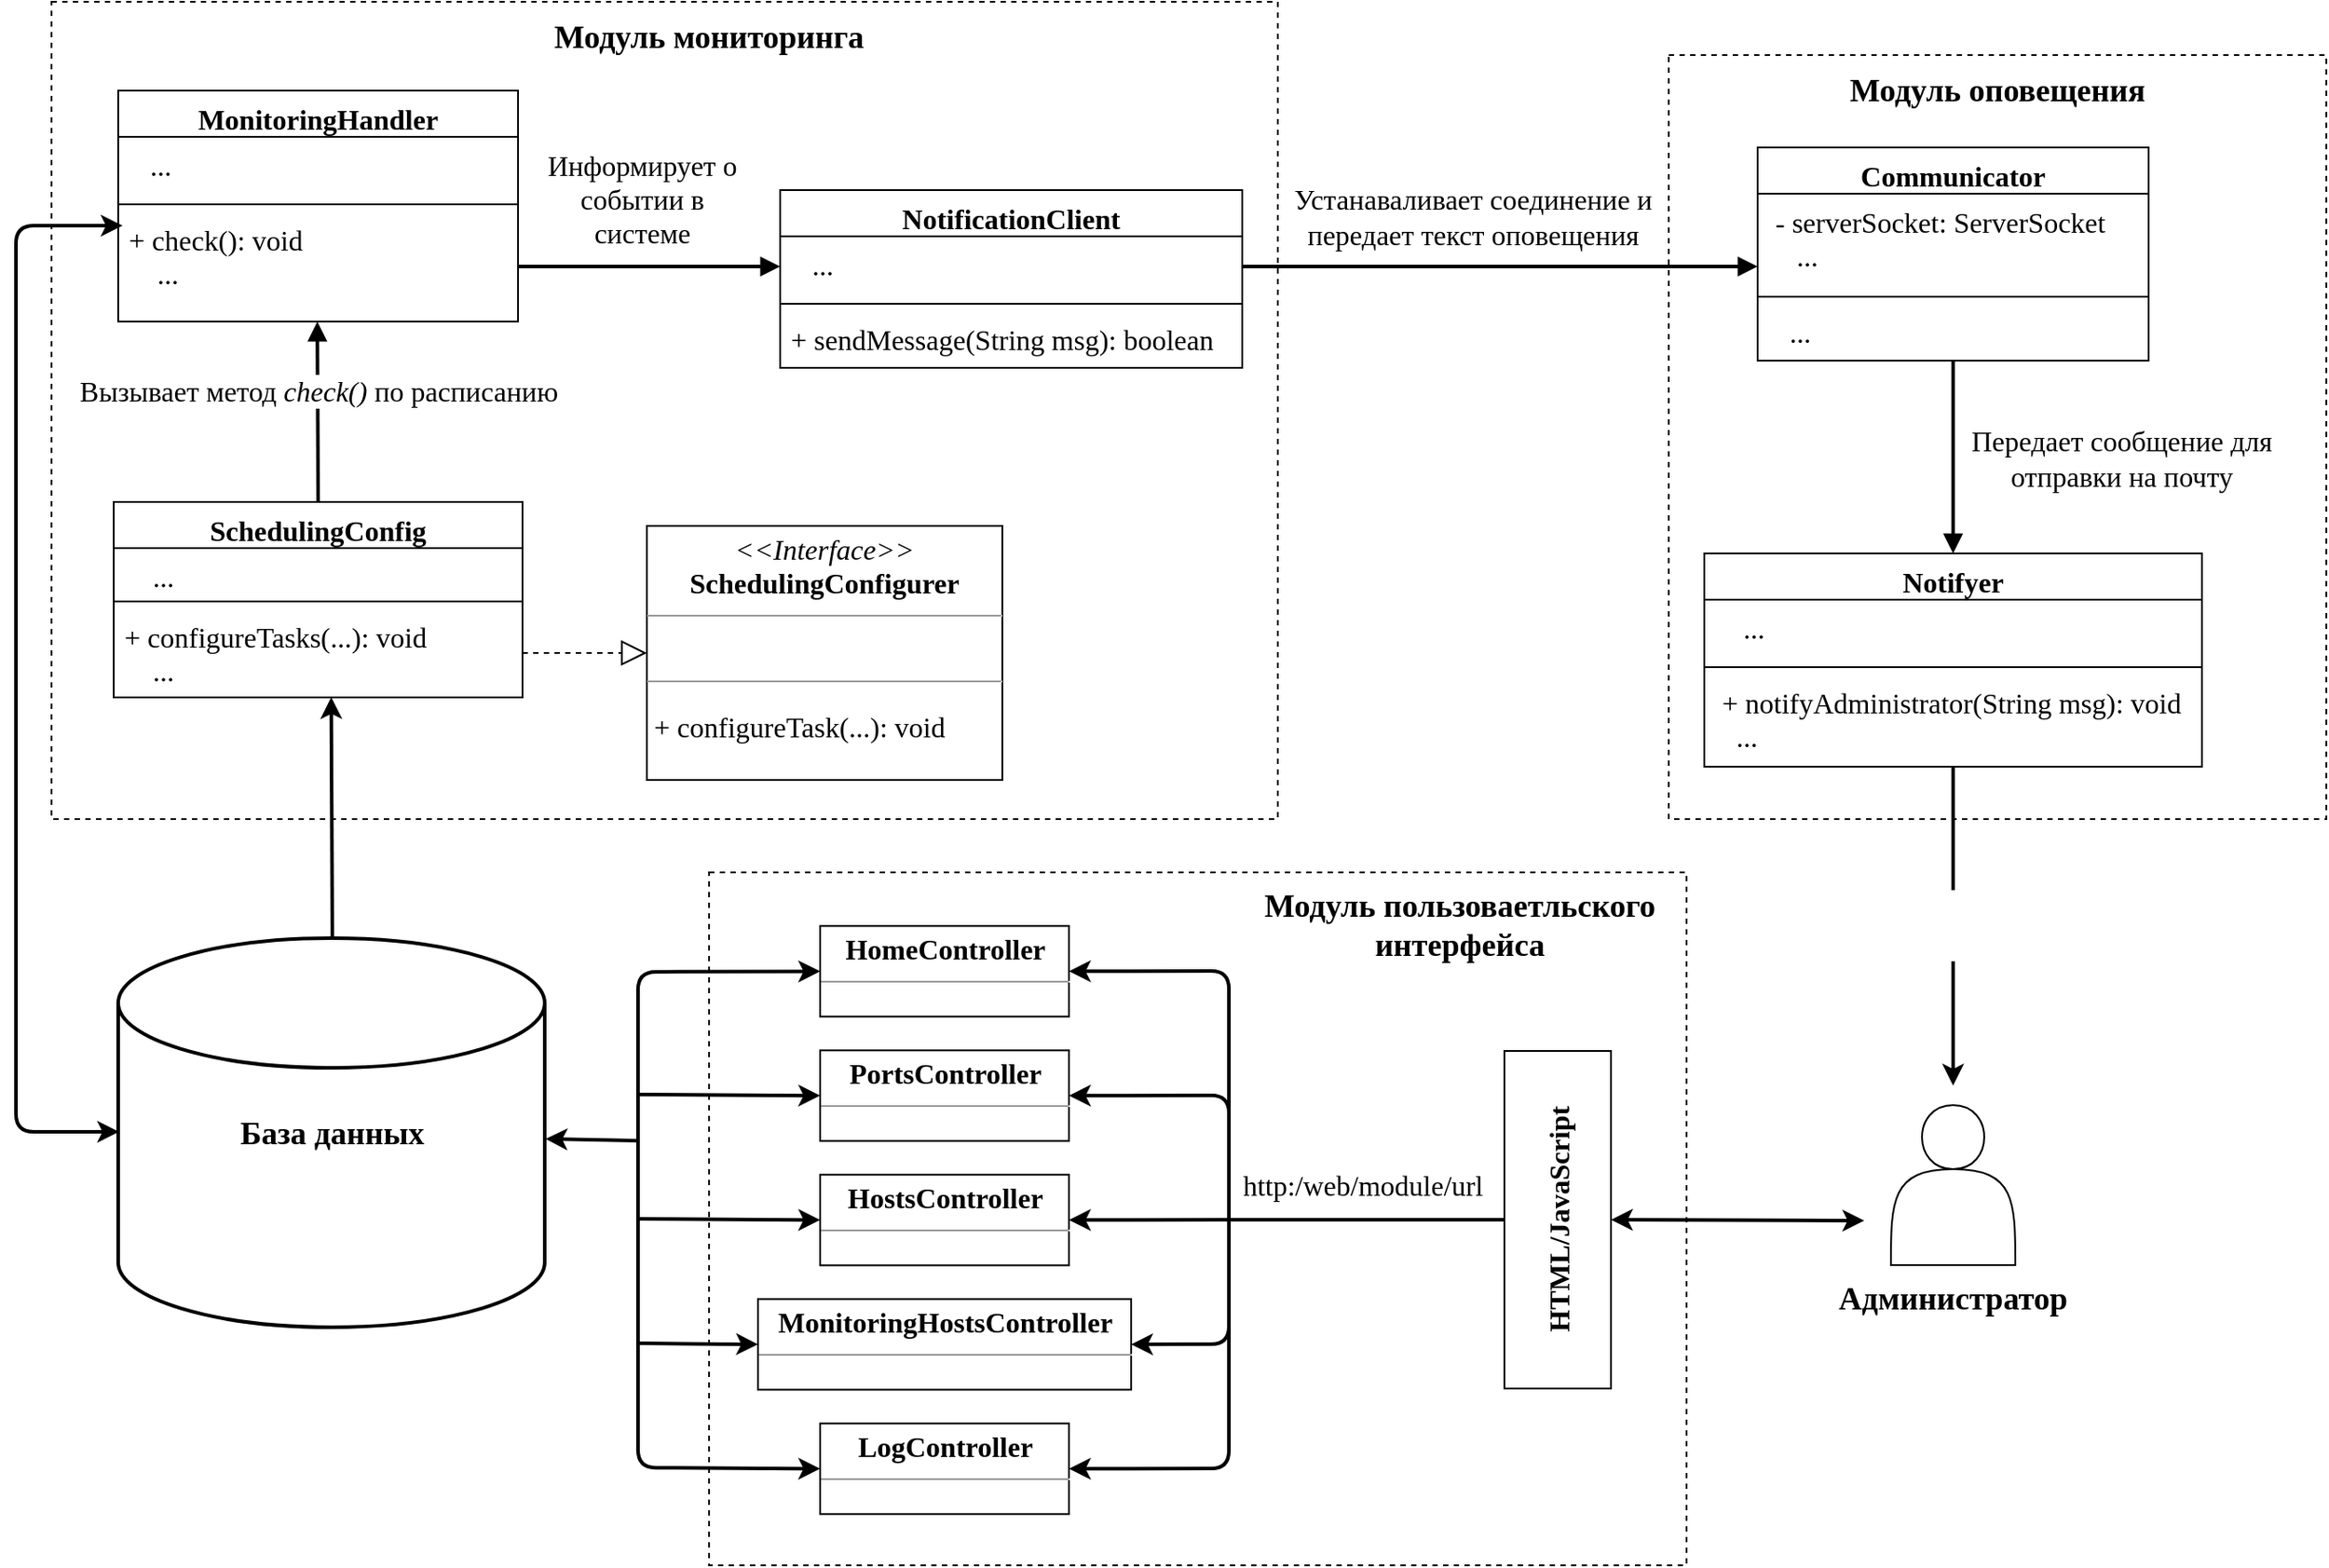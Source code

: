 <mxfile version="10.7.3" type="device"><diagram id="mpqcqQzGrG8WMO8gpeCg" name="Page-1"><mxGraphModel dx="1680" dy="1004" grid="1" gridSize="10" guides="1" tooltips="1" connect="1" arrows="1" fold="1" page="1" pageScale="1" pageWidth="850" pageHeight="1100" math="0" shadow="0"><root><mxCell id="0"/><mxCell id="1" parent="0"/><mxCell id="HJXiga3jbyUjoqG466ub-98" value="" style="rounded=0;whiteSpace=wrap;html=1;fontFamily=Times New Roman;fontSize=16;dashed=1;" vertex="1" parent="1"><mxGeometry x="420" y="530" width="550" height="390" as="geometry"/></mxCell><mxCell id="HJXiga3jbyUjoqG466ub-30" value="" style="rounded=0;whiteSpace=wrap;html=1;fontFamily=Times New Roman;fontSize=16;dashed=1;" vertex="1" parent="1"><mxGeometry x="960" y="70" width="370" height="430" as="geometry"/></mxCell><mxCell id="HJXiga3jbyUjoqG466ub-1" value="" style="rounded=0;whiteSpace=wrap;html=1;dashed=1;" vertex="1" parent="1"><mxGeometry x="50" y="40" width="690" height="460" as="geometry"/></mxCell><mxCell id="WuKByiUEjAA_iaHbun_r-6" value="&lt;p style=&quot;margin: 4px 0px 0px ; text-align: center ; font-size: 16px&quot;&gt;&lt;font style=&quot;font-size: 16px&quot; face=&quot;Times New Roman&quot;&gt;&lt;i&gt;&amp;lt;&amp;lt;Interface&amp;gt;&amp;gt;&lt;/i&gt;&lt;br&gt;&lt;b&gt;SchedulingConfigurer&lt;/b&gt;&lt;/font&gt;&lt;/p&gt;&lt;hr style=&quot;font-size: 16px&quot; size=&quot;1&quot;&gt;&lt;p style=&quot;margin: 0px 0px 0px 4px ; font-size: 16px&quot;&gt;&lt;font style=&quot;font-size: 16px&quot; face=&quot;Times New Roman&quot;&gt;&lt;br&gt;&lt;/font&gt;&lt;/p&gt;&lt;hr style=&quot;font-size: 16px&quot; size=&quot;1&quot;&gt;&lt;p style=&quot;font-size: 16px&quot;&gt;&lt;font style=&quot;font-size: 16px&quot; face=&quot;Times New Roman&quot;&gt;&amp;nbsp;+ configureTask(...): void&lt;br&gt;&lt;/font&gt;&lt;/p&gt;" style="verticalAlign=top;align=left;overflow=fill;fontSize=12;fontFamily=Helvetica;html=1;" parent="1" vertex="1"><mxGeometry x="385" y="335" width="200" height="143" as="geometry"/></mxCell><mxCell id="WuKByiUEjAA_iaHbun_r-11" value="" style="endArrow=block;dashed=1;endFill=0;endSize=12;html=1;entryX=0;entryY=0.5;entryDx=0;entryDy=0;exitX=1;exitY=0.5;exitDx=0;exitDy=0;" parent="1" source="WuKByiUEjAA_iaHbun_r-18" target="WuKByiUEjAA_iaHbun_r-6" edge="1"><mxGeometry width="160" relative="1" as="geometry"><mxPoint x="350" y="411.571" as="sourcePoint"/><mxPoint x="530" y="427.5" as="targetPoint"/></mxGeometry></mxCell><mxCell id="WuKByiUEjAA_iaHbun_r-14" value="" style="html=1;verticalAlign=bottom;endArrow=block;fontSize=11;strokeWidth=2;exitX=1;exitY=0.5;exitDx=0;exitDy=0;" parent="1" edge="1" target="WuKByiUEjAA_iaHbun_r-30" source="WuKByiUEjAA_iaHbun_r-28"><mxGeometry x="0.052" y="9" width="80" relative="1" as="geometry"><mxPoint x="310" y="205" as="sourcePoint"/><mxPoint x="459" y="189" as="targetPoint"/><mxPoint as="offset"/></mxGeometry></mxCell><mxCell id="WuKByiUEjAA_iaHbun_r-15" value="SchedulingConfig" style="swimlane;fontStyle=1;align=center;verticalAlign=top;childLayout=stackLayout;horizontal=1;startSize=26;horizontalStack=0;resizeParent=1;resizeParentMax=0;resizeLast=0;collapsible=1;marginBottom=0;fontFamily=Times New Roman;fontSize=16;" parent="1" vertex="1"><mxGeometry x="85" y="321.5" width="230" height="110" as="geometry"/></mxCell><mxCell id="WuKByiUEjAA_iaHbun_r-16" value="    ..." style="text;strokeColor=none;fillColor=none;align=left;verticalAlign=top;spacingLeft=4;spacingRight=4;overflow=hidden;rotatable=0;points=[[0,0.5],[1,0.5]];portConstraint=eastwest;fontFamily=Times New Roman;fontSize=16;" parent="WuKByiUEjAA_iaHbun_r-15" vertex="1"><mxGeometry y="26" width="230" height="26" as="geometry"/></mxCell><mxCell id="WuKByiUEjAA_iaHbun_r-17" value="" style="line;strokeWidth=1;fillColor=none;align=left;verticalAlign=middle;spacingTop=-1;spacingLeft=3;spacingRight=3;rotatable=0;labelPosition=right;points=[];portConstraint=eastwest;" parent="WuKByiUEjAA_iaHbun_r-15" vertex="1"><mxGeometry y="52" width="230" height="8" as="geometry"/></mxCell><mxCell id="WuKByiUEjAA_iaHbun_r-18" value="+ configureTasks(...): void&#xA;    ...&#xA;" style="text;strokeColor=none;fillColor=none;align=left;verticalAlign=top;spacingLeft=4;spacingRight=4;overflow=hidden;rotatable=0;points=[[0,0.5],[1,0.5]];portConstraint=eastwest;fontFamily=Times New Roman;fontSize=16;" parent="WuKByiUEjAA_iaHbun_r-15" vertex="1"><mxGeometry y="60" width="230" height="50" as="geometry"/></mxCell><mxCell id="WuKByiUEjAA_iaHbun_r-19" value="&lt;font style=&quot;font-size: 16px&quot; face=&quot;Times New Roman&quot;&gt;Вызывает метод &lt;i&gt;check()&lt;/i&gt; по расписанию&lt;/font&gt;" style="html=1;verticalAlign=bottom;endArrow=block;strokeWidth=2;entryX=0.498;entryY=1;entryDx=0;entryDy=0;entryPerimeter=0;exitX=0.5;exitY=0;exitDx=0;exitDy=0;" parent="1" source="WuKByiUEjAA_iaHbun_r-15" edge="1" target="WuKByiUEjAA_iaHbun_r-28"><mxGeometry width="80" relative="1" as="geometry"><mxPoint x="250" y="400" as="sourcePoint"/><mxPoint x="170" y="310" as="targetPoint"/></mxGeometry></mxCell><mxCell id="WuKByiUEjAA_iaHbun_r-25" value="MonitoringHandler" style="swimlane;fontStyle=1;align=center;verticalAlign=top;childLayout=stackLayout;horizontal=1;startSize=26;horizontalStack=0;resizeParent=1;resizeParentMax=0;resizeLast=0;collapsible=1;marginBottom=0;fontFamily=Times New Roman;fontSize=16;" parent="1" vertex="1"><mxGeometry x="87.5" y="90" width="225" height="130" as="geometry"/></mxCell><mxCell id="WuKByiUEjAA_iaHbun_r-26" value="   ..." style="text;strokeColor=none;fillColor=none;align=left;verticalAlign=top;spacingLeft=4;spacingRight=4;overflow=hidden;rotatable=0;points=[[0,0.5],[1,0.5]];portConstraint=eastwest;fontFamily=Times New Roman;fontSize=16;" parent="WuKByiUEjAA_iaHbun_r-25" vertex="1"><mxGeometry y="26" width="225" height="34" as="geometry"/></mxCell><mxCell id="WuKByiUEjAA_iaHbun_r-27" value="" style="line;strokeWidth=1;fillColor=none;align=left;verticalAlign=middle;spacingTop=-1;spacingLeft=3;spacingRight=3;rotatable=0;labelPosition=right;points=[];portConstraint=eastwest;" parent="WuKByiUEjAA_iaHbun_r-25" vertex="1"><mxGeometry y="60" width="225" height="8" as="geometry"/></mxCell><mxCell id="WuKByiUEjAA_iaHbun_r-28" value="+ check(): void&#xA;    ..." style="text;strokeColor=none;fillColor=none;align=left;verticalAlign=top;spacingLeft=4;spacingRight=4;overflow=hidden;rotatable=0;points=[[0,0.5],[1,0.5]];portConstraint=eastwest;fontFamily=Times New Roman;fontSize=16;" parent="WuKByiUEjAA_iaHbun_r-25" vertex="1"><mxGeometry y="68" width="225" height="62" as="geometry"/></mxCell><mxCell id="WuKByiUEjAA_iaHbun_r-29" value="NotificationClient" style="swimlane;fontStyle=1;align=center;verticalAlign=top;childLayout=stackLayout;horizontal=1;startSize=26;horizontalStack=0;resizeParent=1;resizeParentMax=0;resizeLast=0;collapsible=1;marginBottom=0;fontFamily=Times New Roman;fontSize=16;" parent="1" vertex="1"><mxGeometry x="460" y="146" width="260" height="100" as="geometry"/></mxCell><mxCell id="WuKByiUEjAA_iaHbun_r-30" value="   ..." style="text;strokeColor=none;fillColor=none;align=left;verticalAlign=top;spacingLeft=4;spacingRight=4;overflow=hidden;rotatable=0;points=[[0,0.5],[1,0.5]];portConstraint=eastwest;fontFamily=Times New Roman;fontSize=16;" parent="WuKByiUEjAA_iaHbun_r-29" vertex="1"><mxGeometry y="26" width="260" height="34" as="geometry"/></mxCell><mxCell id="WuKByiUEjAA_iaHbun_r-31" value="" style="line;strokeWidth=1;fillColor=none;align=left;verticalAlign=middle;spacingTop=-1;spacingLeft=3;spacingRight=3;rotatable=0;labelPosition=right;points=[];portConstraint=eastwest;" parent="WuKByiUEjAA_iaHbun_r-29" vertex="1"><mxGeometry y="60" width="260" height="8" as="geometry"/></mxCell><mxCell id="WuKByiUEjAA_iaHbun_r-32" value="+ sendMessage(String msg): boolean" style="text;strokeColor=none;fillColor=none;align=left;verticalAlign=top;spacingLeft=4;spacingRight=4;overflow=hidden;rotatable=0;points=[[0,0.5],[1,0.5]];portConstraint=eastwest;fontFamily=Times New Roman;fontSize=16;" parent="WuKByiUEjAA_iaHbun_r-29" vertex="1"><mxGeometry y="68" width="260" height="32" as="geometry"/></mxCell><mxCell id="HJXiga3jbyUjoqG466ub-2" value="&lt;b&gt;&lt;font style=&quot;font-size: 18px&quot; face=&quot;Times New Roman&quot;&gt;Модуль мониторинга&lt;/font&gt;&lt;/b&gt;" style="text;html=1;strokeColor=none;fillColor=none;align=center;verticalAlign=middle;whiteSpace=wrap;rounded=0;dashed=1;" vertex="1" parent="1"><mxGeometry x="310" y="50" width="220" height="20" as="geometry"/></mxCell><mxCell id="HJXiga3jbyUjoqG466ub-5" value="Communicator" style="swimlane;fontStyle=1;align=center;verticalAlign=top;childLayout=stackLayout;horizontal=1;startSize=26;horizontalStack=0;resizeParent=1;resizeParentMax=0;resizeLast=0;collapsible=1;marginBottom=0;fontFamily=Times New Roman;fontSize=16;" vertex="1" parent="1"><mxGeometry x="1010" y="122" width="220" height="120" as="geometry"/></mxCell><mxCell id="HJXiga3jbyUjoqG466ub-6" value=" - serverSocket: ServerSocket&#xA;    ..." style="text;strokeColor=none;fillColor=none;align=left;verticalAlign=top;spacingLeft=4;spacingRight=4;overflow=hidden;rotatable=0;points=[[0,0.5],[1,0.5]];portConstraint=eastwest;fontSize=16;fontFamily=Times New Roman;" vertex="1" parent="HJXiga3jbyUjoqG466ub-5"><mxGeometry y="26" width="220" height="54" as="geometry"/></mxCell><mxCell id="HJXiga3jbyUjoqG466ub-7" value="" style="line;strokeWidth=1;fillColor=none;align=left;verticalAlign=middle;spacingTop=-1;spacingLeft=3;spacingRight=3;rotatable=0;labelPosition=right;points=[];portConstraint=eastwest;" vertex="1" parent="HJXiga3jbyUjoqG466ub-5"><mxGeometry y="80" width="220" height="8" as="geometry"/></mxCell><mxCell id="HJXiga3jbyUjoqG466ub-8" value="   ..." style="text;strokeColor=none;fillColor=none;align=left;verticalAlign=top;spacingLeft=4;spacingRight=4;overflow=hidden;rotatable=0;points=[[0,0.5],[1,0.5]];portConstraint=eastwest;fontFamily=Times New Roman;fontSize=16;" vertex="1" parent="HJXiga3jbyUjoqG466ub-5"><mxGeometry y="88" width="220" height="32" as="geometry"/></mxCell><mxCell id="HJXiga3jbyUjoqG466ub-12" value="" style="html=1;verticalAlign=bottom;endArrow=block;exitX=1;exitY=0.5;exitDx=0;exitDy=0;strokeWidth=2;" edge="1" parent="1" source="WuKByiUEjAA_iaHbun_r-30"><mxGeometry y="-20" width="80" relative="1" as="geometry"><mxPoint x="1050" y="289.707" as="sourcePoint"/><mxPoint x="1010" y="189" as="targetPoint"/><mxPoint as="offset"/></mxGeometry></mxCell><mxCell id="HJXiga3jbyUjoqG466ub-13" value="&lt;font style=&quot;font-size: 16px&quot; face=&quot;Times New Roman&quot;&gt;Устанаваливает соединение и передает текст оповещения&lt;/font&gt;" style="text;html=1;strokeColor=none;fillColor=none;align=center;verticalAlign=middle;whiteSpace=wrap;rounded=0;dashed=1;" vertex="1" parent="1"><mxGeometry x="744.5" y="119" width="210" height="83" as="geometry"/></mxCell><mxCell id="HJXiga3jbyUjoqG466ub-14" value="&lt;font style=&quot;font-size: 16px&quot; face=&quot;Times New Roman&quot;&gt;Информирует о событии в системе&lt;/font&gt;" style="text;html=1;strokeColor=none;fillColor=none;align=center;verticalAlign=middle;whiteSpace=wrap;rounded=0;" vertex="1" parent="1"><mxGeometry x="325" y="120" width="115" height="62" as="geometry"/></mxCell><mxCell id="HJXiga3jbyUjoqG466ub-24" value="Notifyer" style="swimlane;fontStyle=1;align=center;verticalAlign=top;childLayout=stackLayout;horizontal=1;startSize=26;horizontalStack=0;resizeParent=1;resizeParentMax=0;resizeLast=0;collapsible=1;marginBottom=0;fontFamily=Times New Roman;fontSize=16;" vertex="1" parent="1"><mxGeometry x="980" y="350.5" width="280" height="120" as="geometry"/></mxCell><mxCell id="HJXiga3jbyUjoqG466ub-25" value="    ..." style="text;strokeColor=none;fillColor=none;align=left;verticalAlign=top;spacingLeft=4;spacingRight=4;overflow=hidden;rotatable=0;points=[[0,0.5],[1,0.5]];portConstraint=eastwest;fontSize=16;fontFamily=Times New Roman;" vertex="1" parent="HJXiga3jbyUjoqG466ub-24"><mxGeometry y="26" width="280" height="34" as="geometry"/></mxCell><mxCell id="HJXiga3jbyUjoqG466ub-26" value="" style="line;strokeWidth=1;fillColor=none;align=left;verticalAlign=middle;spacingTop=-1;spacingLeft=3;spacingRight=3;rotatable=0;labelPosition=right;points=[];portConstraint=eastwest;" vertex="1" parent="HJXiga3jbyUjoqG466ub-24"><mxGeometry y="60" width="280" height="8" as="geometry"/></mxCell><mxCell id="HJXiga3jbyUjoqG466ub-27" value=" + notifyAdministrator(String msg): void&#xA;   ..." style="text;strokeColor=none;fillColor=none;align=left;verticalAlign=top;spacingLeft=4;spacingRight=4;overflow=hidden;rotatable=0;points=[[0,0.5],[1,0.5]];portConstraint=eastwest;fontFamily=Times New Roman;fontSize=16;" vertex="1" parent="HJXiga3jbyUjoqG466ub-24"><mxGeometry y="68" width="280" height="52" as="geometry"/></mxCell><mxCell id="HJXiga3jbyUjoqG466ub-28" value="" style="html=1;verticalAlign=bottom;endArrow=block;strokeWidth=2;fontFamily=Times New Roman;fontSize=16;entryX=0.5;entryY=0;entryDx=0;entryDy=0;exitX=0.5;exitY=1;exitDx=0;exitDy=0;exitPerimeter=0;" edge="1" parent="1" source="HJXiga3jbyUjoqG466ub-8" target="HJXiga3jbyUjoqG466ub-24"><mxGeometry x="-0.117" y="50" width="80" relative="1" as="geometry"><mxPoint x="1110" y="270" as="sourcePoint"/><mxPoint x="1160" y="310" as="targetPoint"/><mxPoint as="offset"/></mxGeometry></mxCell><mxCell id="HJXiga3jbyUjoqG466ub-29" value="Передает сообщение для отправки на почту" style="text;html=1;strokeColor=none;fillColor=none;align=center;verticalAlign=middle;whiteSpace=wrap;rounded=0;fontFamily=Times New Roman;fontSize=16;" vertex="1" parent="1"><mxGeometry x="1120" y="276.5" width="190" height="40" as="geometry"/></mxCell><mxCell id="HJXiga3jbyUjoqG466ub-31" value="&lt;font style=&quot;font-size: 18px&quot;&gt;&lt;b&gt;Модуль оповещения&lt;/b&gt;&lt;/font&gt;" style="text;html=1;strokeColor=none;fillColor=none;align=center;verticalAlign=middle;whiteSpace=wrap;rounded=0;dashed=1;fontFamily=Times New Roman;fontSize=16;" vertex="1" parent="1"><mxGeometry x="1060" y="80" width="170" height="20" as="geometry"/></mxCell><mxCell id="HJXiga3jbyUjoqG466ub-46" value="&lt;p style=&quot;margin: 4px 0px 0px ; text-align: center ; font-size: 16px&quot;&gt;&lt;font style=&quot;font-size: 16px&quot; face=&quot;Times New Roman&quot;&gt;&lt;b&gt;PortsController&lt;/b&gt;&lt;/font&gt;&lt;/p&gt;&lt;hr style=&quot;font-size: 16px&quot; size=&quot;1&quot;&gt;&lt;div style=&quot;height: 2px ; font-size: 16px&quot;&gt;&lt;/div&gt;" style="verticalAlign=top;align=left;overflow=fill;fontSize=12;fontFamily=Helvetica;html=1;" vertex="1" parent="1"><mxGeometry x="482.5" y="630.167" width="140" height="51" as="geometry"/></mxCell><mxCell id="HJXiga3jbyUjoqG466ub-47" value="&lt;p style=&quot;margin: 4px 0px 0px ; text-align: center ; font-size: 16px&quot;&gt;&lt;font style=&quot;font-size: 16px&quot; face=&quot;Times New Roman&quot;&gt;&lt;b&gt;HostsController&lt;/b&gt;&lt;/font&gt;&lt;/p&gt;&lt;hr style=&quot;font-size: 16px&quot; size=&quot;1&quot;&gt;&lt;div style=&quot;height: 2px ; font-size: 16px&quot;&gt;&lt;/div&gt;" style="verticalAlign=top;align=left;overflow=fill;fontSize=12;fontFamily=Helvetica;html=1;" vertex="1" parent="1"><mxGeometry x="482.5" y="700.167" width="140" height="51" as="geometry"/></mxCell><mxCell id="HJXiga3jbyUjoqG466ub-48" value="&lt;p style=&quot;margin: 4px 0px 0px ; text-align: center ; font-size: 16px&quot;&gt;&lt;font style=&quot;font-size: 16px&quot; face=&quot;Times New Roman&quot;&gt;&lt;b&gt;MonitoringHostsController&lt;/b&gt;&lt;/font&gt;&lt;/p&gt;&lt;hr style=&quot;font-size: 16px&quot; size=&quot;1&quot;&gt;&lt;div style=&quot;height: 2px ; font-size: 16px&quot;&gt;&lt;/div&gt;" style="verticalAlign=top;align=left;overflow=fill;fontSize=12;fontFamily=Helvetica;html=1;" vertex="1" parent="1"><mxGeometry x="447.5" y="770.167" width="210" height="51" as="geometry"/></mxCell><mxCell id="HJXiga3jbyUjoqG466ub-49" value="&lt;p style=&quot;margin: 4px 0px 0px ; text-align: center ; font-size: 16px&quot;&gt;&lt;font style=&quot;font-size: 16px&quot; face=&quot;Times New Roman&quot;&gt;&lt;b&gt;LogController&lt;/b&gt;&lt;/font&gt;&lt;/p&gt;&lt;hr style=&quot;font-size: 16px&quot; size=&quot;1&quot;&gt;&lt;div style=&quot;height: 2px ; font-size: 16px&quot;&gt;&lt;/div&gt;" style="verticalAlign=top;align=left;overflow=fill;fontSize=12;fontFamily=Helvetica;html=1;" vertex="1" parent="1"><mxGeometry x="482.5" y="840.167" width="140" height="51" as="geometry"/></mxCell><mxCell id="HJXiga3jbyUjoqG466ub-50" value="&lt;p style=&quot;margin: 4px 0px 0px ; text-align: center ; font-size: 16px&quot;&gt;&lt;font style=&quot;font-size: 16px&quot; face=&quot;Times New Roman&quot;&gt;&lt;b&gt;HomeController&lt;/b&gt;&lt;/font&gt;&lt;/p&gt;&lt;hr style=&quot;font-size: 16px&quot; size=&quot;1&quot;&gt;&lt;div style=&quot;height: 2px ; font-size: 16px&quot;&gt;&lt;/div&gt;" style="verticalAlign=top;align=left;overflow=fill;fontSize=12;fontFamily=Helvetica;html=1;" vertex="1" parent="1"><mxGeometry x="482.5" y="560.167" width="140" height="51" as="geometry"/></mxCell><mxCell id="HJXiga3jbyUjoqG466ub-59" value="" style="shape=actor;whiteSpace=wrap;html=1;fontFamily=Times New Roman;fontSize=16;" vertex="1" parent="1"><mxGeometry x="1085" y="661" width="70" height="90" as="geometry"/></mxCell><mxCell id="HJXiga3jbyUjoqG466ub-60" value="&lt;font style=&quot;font-size: 18px&quot;&gt;&lt;b&gt;Администратор&lt;/b&gt;&lt;/font&gt;" style="text;html=1;strokeColor=none;fillColor=none;align=center;verticalAlign=middle;whiteSpace=wrap;rounded=0;fontFamily=Times New Roman;fontSize=16;" vertex="1" parent="1"><mxGeometry x="1055" y="755" width="130" height="30" as="geometry"/></mxCell><mxCell id="HJXiga3jbyUjoqG466ub-64" value="" style="endArrow=classic;startArrow=classic;html=1;strokeWidth=2;fontFamily=Times New Roman;fontSize=16;entryX=0;entryY=0.5;entryDx=0;entryDy=0;entryPerimeter=0;exitX=0.011;exitY=0.129;exitDx=0;exitDy=0;exitPerimeter=0;" edge="1" parent="1" source="WuKByiUEjAA_iaHbun_r-28"><mxGeometry width="50" height="50" relative="1" as="geometry"><mxPoint x="30" y="130" as="sourcePoint"/><mxPoint x="88" y="676" as="targetPoint"/><Array as="points"><mxPoint x="30" y="166"/><mxPoint x="30" y="676"/></Array></mxGeometry></mxCell><mxCell id="HJXiga3jbyUjoqG466ub-68" value="" style="endArrow=classic;html=1;strokeWidth=2;fontFamily=Times New Roman;fontSize=16;exitX=0.5;exitY=0;exitDx=0;exitDy=0;exitPerimeter=0;entryX=0.532;entryY=0.997;entryDx=0;entryDy=0;entryPerimeter=0;" edge="1" parent="1" target="WuKByiUEjAA_iaHbun_r-18"><mxGeometry width="50" height="50" relative="1" as="geometry"><mxPoint x="208" y="568" as="sourcePoint"/><mxPoint x="207" y="470" as="targetPoint"/></mxGeometry></mxCell><mxCell id="HJXiga3jbyUjoqG466ub-69" value="" style="endArrow=none;html=1;strokeWidth=2;fontFamily=Times New Roman;fontSize=16;entryX=0.5;entryY=1;entryDx=0;entryDy=0;entryPerimeter=0;" edge="1" parent="1" target="HJXiga3jbyUjoqG466ub-27"><mxGeometry width="50" height="50" relative="1" as="geometry"><mxPoint x="1120" y="540" as="sourcePoint"/><mxPoint x="1130" y="580" as="targetPoint"/></mxGeometry></mxCell><mxCell id="HJXiga3jbyUjoqG466ub-74" value="" style="shape=image;html=1;verticalAlign=top;verticalLabelPosition=bottom;labelBackgroundColor=#ffffff;imageAspect=0;aspect=fixed;image=https://cdn1.iconfinder.com/data/icons/dashboard-line-style-1/32/dashboard__Email-128.png;fontFamily=Times New Roman;fontSize=16;" vertex="1" parent="1"><mxGeometry x="1090" y="530" width="60" height="60" as="geometry"/></mxCell><mxCell id="HJXiga3jbyUjoqG466ub-75" value="" style="endArrow=classic;html=1;strokeWidth=2;fontFamily=Times New Roman;fontSize=16;" edge="1" parent="1"><mxGeometry width="50" height="50" relative="1" as="geometry"><mxPoint x="1120" y="580" as="sourcePoint"/><mxPoint x="1120" y="650" as="targetPoint"/></mxGeometry></mxCell><mxCell id="HJXiga3jbyUjoqG466ub-76" value="&lt;b&gt;HTML/JavaScript&lt;/b&gt;" style="rounded=0;whiteSpace=wrap;html=1;fontFamily=Times New Roman;fontSize=16;rotation=-90;" vertex="1" parent="1"><mxGeometry x="802.5" y="695.5" width="190" height="60" as="geometry"/></mxCell><mxCell id="HJXiga3jbyUjoqG466ub-77" value="" style="endArrow=none;html=1;strokeWidth=2;fontFamily=Times New Roman;fontSize=16;entryX=0.5;entryY=0;entryDx=0;entryDy=0;" edge="1" parent="1" target="HJXiga3jbyUjoqG466ub-76"><mxGeometry width="50" height="50" relative="1" as="geometry"><mxPoint x="711.5" y="725.5" as="sourcePoint"/><mxPoint x="772.5" y="679.5" as="targetPoint"/></mxGeometry></mxCell><mxCell id="HJXiga3jbyUjoqG466ub-78" value="http:/web/module/url" style="text;html=1;strokeColor=none;fillColor=none;align=center;verticalAlign=middle;whiteSpace=wrap;rounded=0;fontFamily=Times New Roman;fontSize=16;" vertex="1" parent="1"><mxGeometry x="712.5" y="695.5" width="150" height="20" as="geometry"/></mxCell><mxCell id="HJXiga3jbyUjoqG466ub-80" value="" style="endArrow=classic;html=1;strokeWidth=2;fontFamily=Times New Roman;fontSize=16;entryX=1;entryY=0.5;entryDx=0;entryDy=0;" edge="1" parent="1" target="HJXiga3jbyUjoqG466ub-50"><mxGeometry width="50" height="50" relative="1" as="geometry"><mxPoint x="712.5" y="729.5" as="sourcePoint"/><mxPoint x="712.5" y="579.5" as="targetPoint"/><Array as="points"><mxPoint x="712.5" y="585.5"/></Array></mxGeometry></mxCell><mxCell id="HJXiga3jbyUjoqG466ub-81" value="" style="endArrow=classic;html=1;strokeWidth=2;fontFamily=Times New Roman;fontSize=16;entryX=1;entryY=0.5;entryDx=0;entryDy=0;" edge="1" parent="1" target="HJXiga3jbyUjoqG466ub-46"><mxGeometry width="50" height="50" relative="1" as="geometry"><mxPoint x="712.5" y="719.5" as="sourcePoint"/><mxPoint x="802.5" y="795.5" as="targetPoint"/><Array as="points"><mxPoint x="712.5" y="655.5"/></Array></mxGeometry></mxCell><mxCell id="HJXiga3jbyUjoqG466ub-82" value="" style="endArrow=classic;html=1;strokeWidth=2;fontFamily=Times New Roman;fontSize=16;entryX=1;entryY=0.5;entryDx=0;entryDy=0;" edge="1" parent="1" target="HJXiga3jbyUjoqG466ub-47"><mxGeometry width="50" height="50" relative="1" as="geometry"><mxPoint x="712.5" y="725.5" as="sourcePoint"/><mxPoint x="787.5" y="790" as="targetPoint"/></mxGeometry></mxCell><mxCell id="HJXiga3jbyUjoqG466ub-83" value="" style="endArrow=classic;html=1;strokeWidth=2;fontFamily=Times New Roman;fontSize=16;entryX=1;entryY=0.5;entryDx=0;entryDy=0;" edge="1" parent="1" target="HJXiga3jbyUjoqG466ub-48"><mxGeometry width="50" height="50" relative="1" as="geometry"><mxPoint x="712.5" y="729.5" as="sourcePoint"/><mxPoint x="787.5" y="799.5" as="targetPoint"/><Array as="points"><mxPoint x="712.5" y="795.5"/></Array></mxGeometry></mxCell><mxCell id="HJXiga3jbyUjoqG466ub-84" value="" style="endArrow=classic;html=1;strokeWidth=2;fontFamily=Times New Roman;fontSize=16;entryX=1;entryY=0.5;entryDx=0;entryDy=0;" edge="1" parent="1" target="HJXiga3jbyUjoqG466ub-49"><mxGeometry width="50" height="50" relative="1" as="geometry"><mxPoint x="712.5" y="729.5" as="sourcePoint"/><mxPoint x="772.5" y="909.5" as="targetPoint"/><Array as="points"><mxPoint x="712.5" y="865.5"/></Array></mxGeometry></mxCell><mxCell id="HJXiga3jbyUjoqG466ub-86" value="" style="endArrow=classic;html=1;strokeWidth=2;fontFamily=Times New Roman;fontSize=16;entryX=1.001;entryY=0.519;entryDx=0;entryDy=0;entryPerimeter=0;" edge="1" parent="1"><mxGeometry width="50" height="50" relative="1" as="geometry"><mxPoint x="380" y="681" as="sourcePoint"/><mxPoint x="328" y="680" as="targetPoint"/></mxGeometry></mxCell><mxCell id="HJXiga3jbyUjoqG466ub-87" value="" style="endArrow=classic;html=1;strokeWidth=2;fontFamily=Times New Roman;fontSize=16;entryX=0;entryY=0.5;entryDx=0;entryDy=0;" edge="1" parent="1" target="HJXiga3jbyUjoqG466ub-50"><mxGeometry width="50" height="50" relative="1" as="geometry"><mxPoint x="380" y="690" as="sourcePoint"/><mxPoint x="425" y="815" as="targetPoint"/><Array as="points"><mxPoint x="380" y="586"/></Array></mxGeometry></mxCell><mxCell id="HJXiga3jbyUjoqG466ub-89" value="" style="endArrow=classic;html=1;strokeWidth=2;fontFamily=Times New Roman;fontSize=16;entryX=0;entryY=0.5;entryDx=0;entryDy=0;" edge="1" parent="1" target="HJXiga3jbyUjoqG466ub-46"><mxGeometry width="50" height="50" relative="1" as="geometry"><mxPoint x="380" y="655" as="sourcePoint"/><mxPoint x="210" y="910" as="targetPoint"/></mxGeometry></mxCell><mxCell id="HJXiga3jbyUjoqG466ub-92" value="" style="endArrow=classic;html=1;strokeWidth=2;fontFamily=Times New Roman;fontSize=16;entryX=0;entryY=0.5;entryDx=0;entryDy=0;" edge="1" parent="1" target="HJXiga3jbyUjoqG466ub-49"><mxGeometry width="50" height="50" relative="1" as="geometry"><mxPoint x="380" y="680" as="sourcePoint"/><mxPoint x="180" y="910" as="targetPoint"/><Array as="points"><mxPoint x="380" y="865"/></Array></mxGeometry></mxCell><mxCell id="HJXiga3jbyUjoqG466ub-93" value="" style="endArrow=classic;html=1;strokeWidth=2;fontFamily=Times New Roman;fontSize=16;entryX=0;entryY=0.5;entryDx=0;entryDy=0;" edge="1" parent="1" target="HJXiga3jbyUjoqG466ub-48"><mxGeometry width="50" height="50" relative="1" as="geometry"><mxPoint x="380" y="795" as="sourcePoint"/><mxPoint x="180" y="910" as="targetPoint"/></mxGeometry></mxCell><mxCell id="HJXiga3jbyUjoqG466ub-94" value="" style="endArrow=classic;html=1;strokeWidth=2;fontFamily=Times New Roman;fontSize=16;entryX=0;entryY=0.5;entryDx=0;entryDy=0;" edge="1" parent="1" target="HJXiga3jbyUjoqG466ub-47"><mxGeometry width="50" height="50" relative="1" as="geometry"><mxPoint x="380" y="725" as="sourcePoint"/><mxPoint x="180" y="910" as="targetPoint"/></mxGeometry></mxCell><mxCell id="HJXiga3jbyUjoqG466ub-95" value="&lt;font style=&quot;font-size: 18px&quot;&gt;&lt;b&gt;База данных&lt;/b&gt;&lt;/font&gt;" style="strokeWidth=2;html=1;shape=mxgraph.flowchart.database;whiteSpace=wrap;fontFamily=Times New Roman;fontSize=16;" vertex="1" parent="1"><mxGeometry x="87.5" y="567" width="240" height="219" as="geometry"/></mxCell><mxCell id="HJXiga3jbyUjoqG466ub-97" value="" style="endArrow=classic;startArrow=classic;html=1;strokeWidth=2;fontFamily=Times New Roman;fontSize=16;exitX=0.5;exitY=1;exitDx=0;exitDy=0;" edge="1" parent="1" source="HJXiga3jbyUjoqG466ub-76"><mxGeometry width="50" height="50" relative="1" as="geometry"><mxPoint x="1005" y="916" as="sourcePoint"/><mxPoint x="1070" y="726" as="targetPoint"/></mxGeometry></mxCell><mxCell id="HJXiga3jbyUjoqG466ub-99" value="&lt;font style=&quot;font-size: 18px&quot;&gt;&lt;b&gt;Модуль пользоваетльского интерфейса&lt;br&gt;&lt;/b&gt;&lt;/font&gt;" style="text;html=1;strokeColor=none;fillColor=none;align=center;verticalAlign=middle;whiteSpace=wrap;rounded=0;dashed=1;fontFamily=Times New Roman;fontSize=16;" vertex="1" parent="1"><mxGeometry x="695" y="550" width="295" height="20" as="geometry"/></mxCell></root></mxGraphModel></diagram></mxfile>